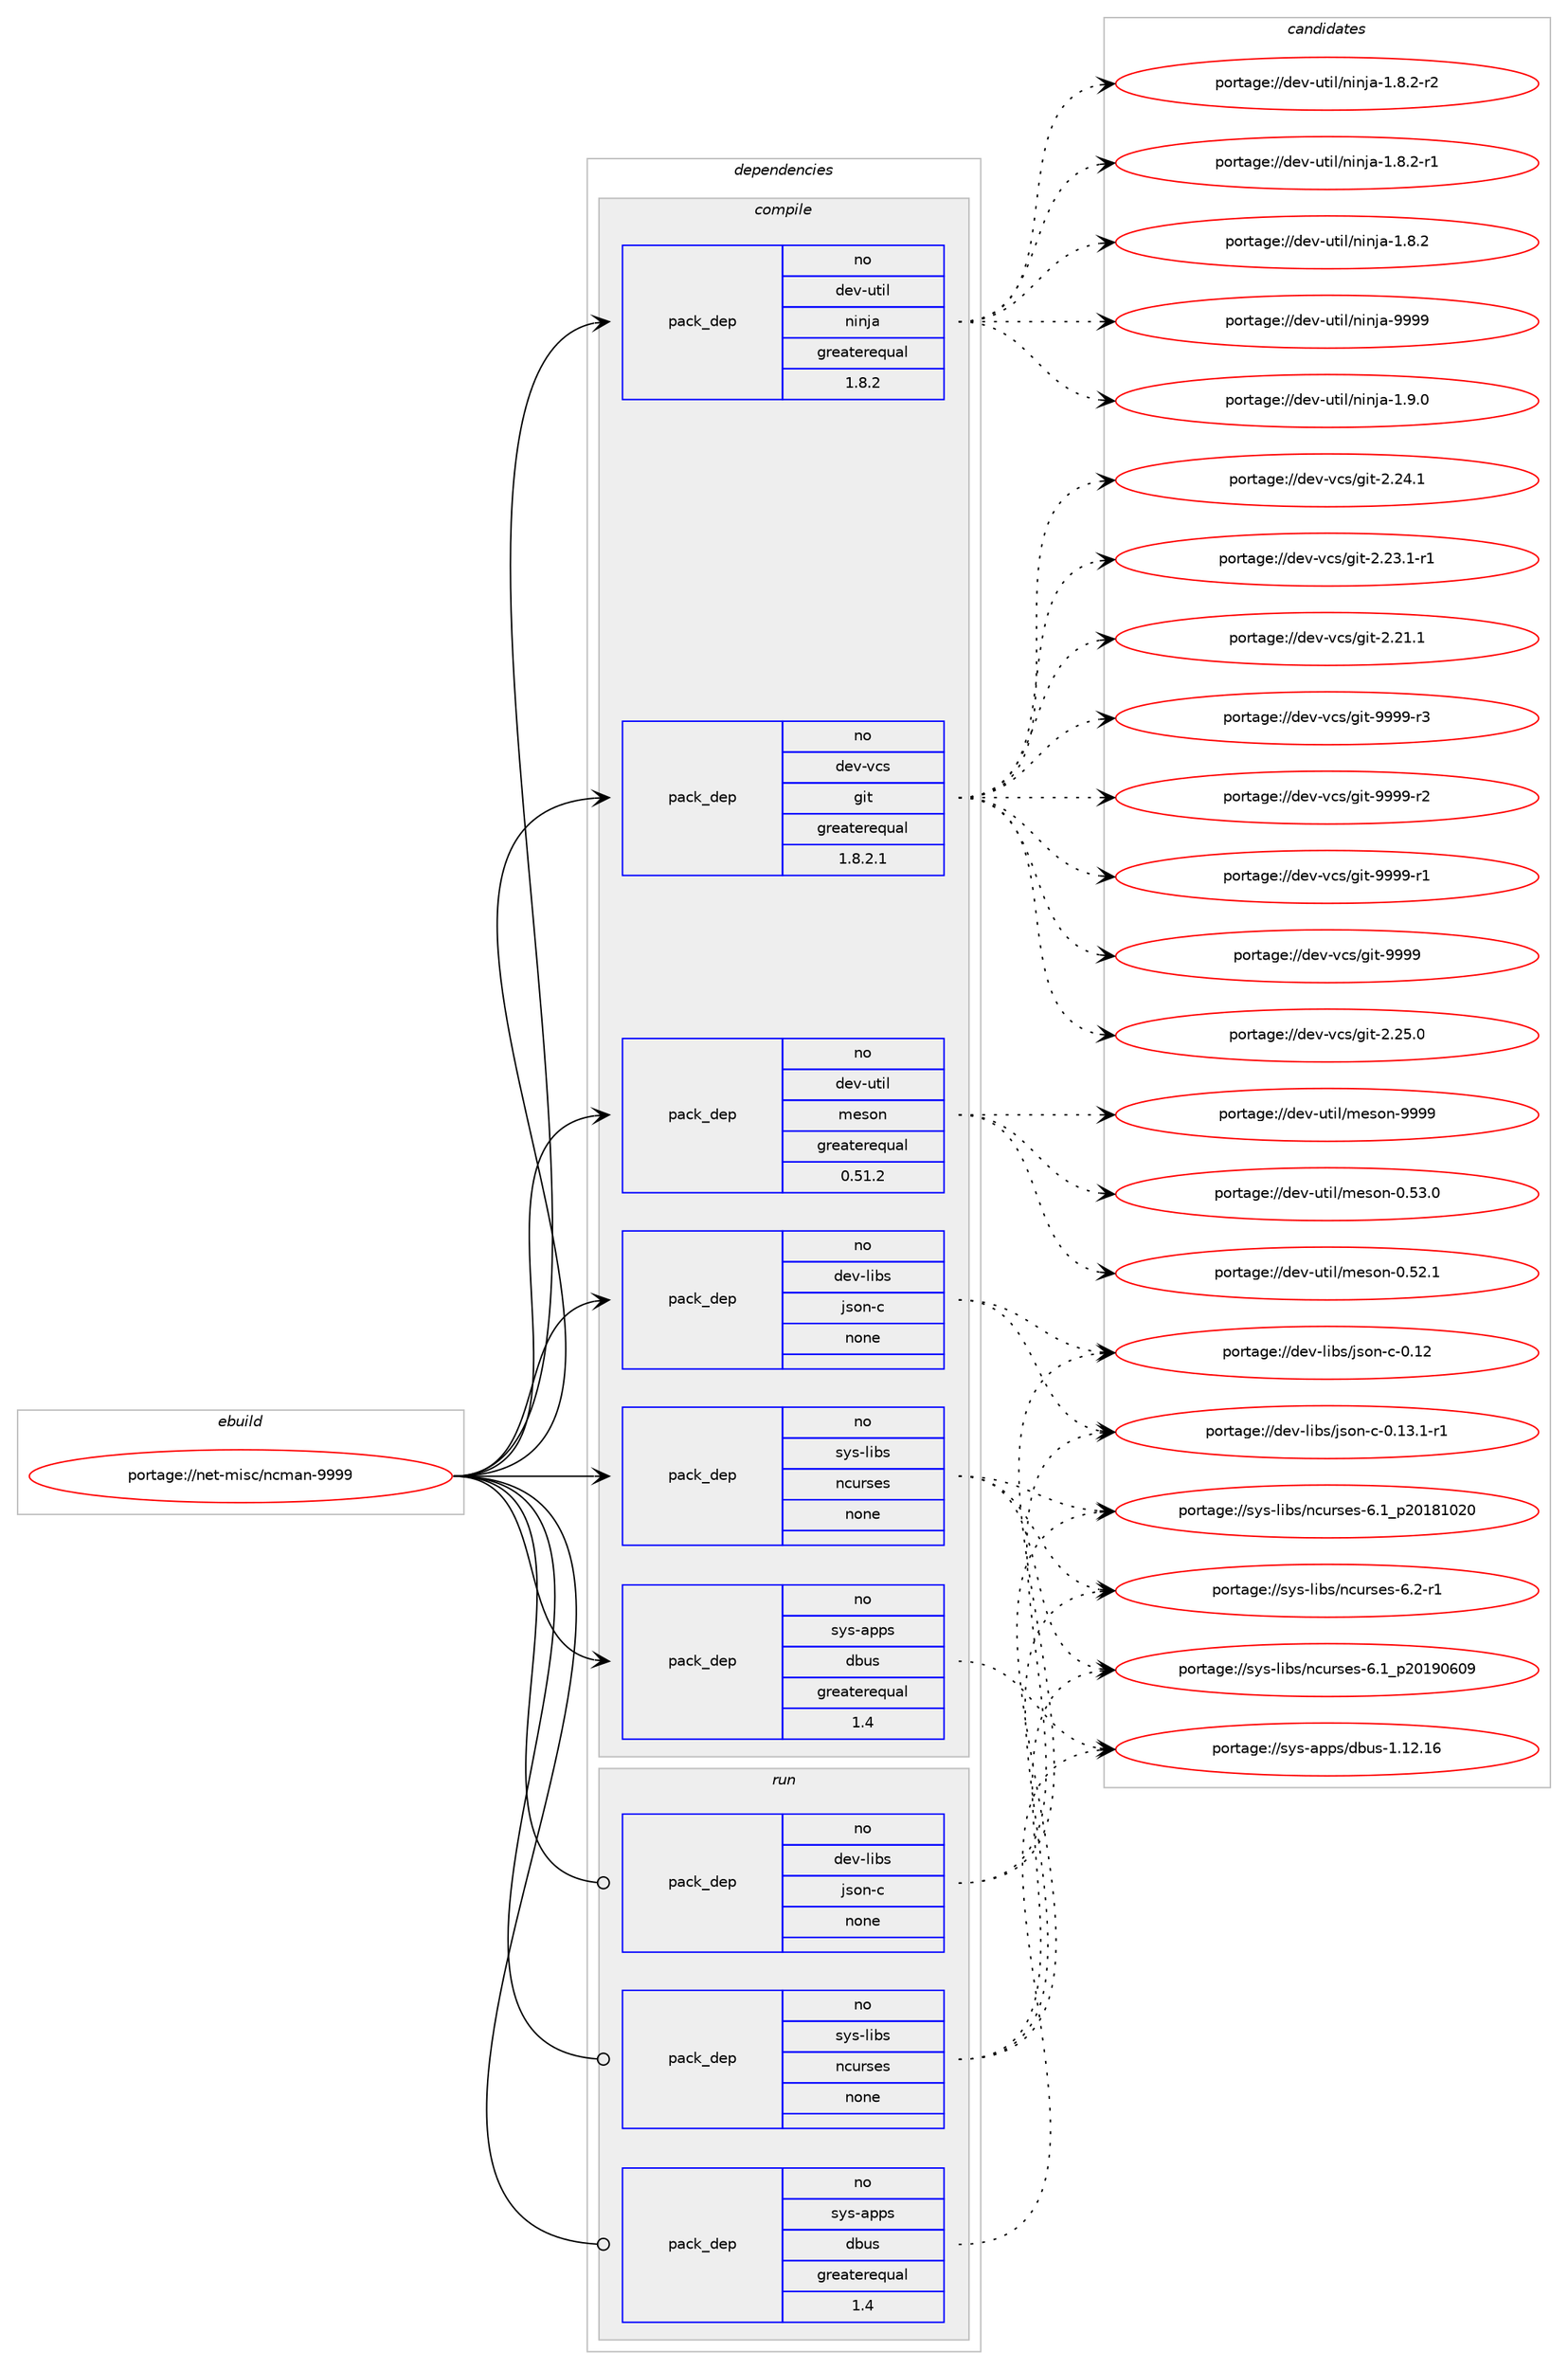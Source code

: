 digraph prolog {

# *************
# Graph options
# *************

newrank=true;
concentrate=true;
compound=true;
graph [rankdir=LR,fontname=Helvetica,fontsize=10,ranksep=1.5];#, ranksep=2.5, nodesep=0.2];
edge  [arrowhead=vee];
node  [fontname=Helvetica,fontsize=10];

# **********
# The ebuild
# **********

subgraph cluster_leftcol {
color=gray;
rank=same;
label=<<i>ebuild</i>>;
id [label="portage://net-misc/ncman-9999", color=red, width=4, href="../net-misc/ncman-9999.svg"];
}

# ****************
# The dependencies
# ****************

subgraph cluster_midcol {
color=gray;
label=<<i>dependencies</i>>;
subgraph cluster_compile {
fillcolor="#eeeeee";
style=filled;
label=<<i>compile</i>>;
subgraph pack99978 {
dependency128740 [label=<<TABLE BORDER="0" CELLBORDER="1" CELLSPACING="0" CELLPADDING="4" WIDTH="220"><TR><TD ROWSPAN="6" CELLPADDING="30">pack_dep</TD></TR><TR><TD WIDTH="110">no</TD></TR><TR><TD>dev-libs</TD></TR><TR><TD>json-c</TD></TR><TR><TD>none</TD></TR><TR><TD></TD></TR></TABLE>>, shape=none, color=blue];
}
id:e -> dependency128740:w [weight=20,style="solid",arrowhead="vee"];
subgraph pack99979 {
dependency128741 [label=<<TABLE BORDER="0" CELLBORDER="1" CELLSPACING="0" CELLPADDING="4" WIDTH="220"><TR><TD ROWSPAN="6" CELLPADDING="30">pack_dep</TD></TR><TR><TD WIDTH="110">no</TD></TR><TR><TD>dev-util</TD></TR><TR><TD>meson</TD></TR><TR><TD>greaterequal</TD></TR><TR><TD>0.51.2</TD></TR></TABLE>>, shape=none, color=blue];
}
id:e -> dependency128741:w [weight=20,style="solid",arrowhead="vee"];
subgraph pack99980 {
dependency128742 [label=<<TABLE BORDER="0" CELLBORDER="1" CELLSPACING="0" CELLPADDING="4" WIDTH="220"><TR><TD ROWSPAN="6" CELLPADDING="30">pack_dep</TD></TR><TR><TD WIDTH="110">no</TD></TR><TR><TD>dev-util</TD></TR><TR><TD>ninja</TD></TR><TR><TD>greaterequal</TD></TR><TR><TD>1.8.2</TD></TR></TABLE>>, shape=none, color=blue];
}
id:e -> dependency128742:w [weight=20,style="solid",arrowhead="vee"];
subgraph pack99981 {
dependency128743 [label=<<TABLE BORDER="0" CELLBORDER="1" CELLSPACING="0" CELLPADDING="4" WIDTH="220"><TR><TD ROWSPAN="6" CELLPADDING="30">pack_dep</TD></TR><TR><TD WIDTH="110">no</TD></TR><TR><TD>dev-vcs</TD></TR><TR><TD>git</TD></TR><TR><TD>greaterequal</TD></TR><TR><TD>1.8.2.1</TD></TR></TABLE>>, shape=none, color=blue];
}
id:e -> dependency128743:w [weight=20,style="solid",arrowhead="vee"];
subgraph pack99982 {
dependency128744 [label=<<TABLE BORDER="0" CELLBORDER="1" CELLSPACING="0" CELLPADDING="4" WIDTH="220"><TR><TD ROWSPAN="6" CELLPADDING="30">pack_dep</TD></TR><TR><TD WIDTH="110">no</TD></TR><TR><TD>sys-apps</TD></TR><TR><TD>dbus</TD></TR><TR><TD>greaterequal</TD></TR><TR><TD>1.4</TD></TR></TABLE>>, shape=none, color=blue];
}
id:e -> dependency128744:w [weight=20,style="solid",arrowhead="vee"];
subgraph pack99983 {
dependency128745 [label=<<TABLE BORDER="0" CELLBORDER="1" CELLSPACING="0" CELLPADDING="4" WIDTH="220"><TR><TD ROWSPAN="6" CELLPADDING="30">pack_dep</TD></TR><TR><TD WIDTH="110">no</TD></TR><TR><TD>sys-libs</TD></TR><TR><TD>ncurses</TD></TR><TR><TD>none</TD></TR><TR><TD></TD></TR></TABLE>>, shape=none, color=blue];
}
id:e -> dependency128745:w [weight=20,style="solid",arrowhead="vee"];
}
subgraph cluster_compileandrun {
fillcolor="#eeeeee";
style=filled;
label=<<i>compile and run</i>>;
}
subgraph cluster_run {
fillcolor="#eeeeee";
style=filled;
label=<<i>run</i>>;
subgraph pack99984 {
dependency128746 [label=<<TABLE BORDER="0" CELLBORDER="1" CELLSPACING="0" CELLPADDING="4" WIDTH="220"><TR><TD ROWSPAN="6" CELLPADDING="30">pack_dep</TD></TR><TR><TD WIDTH="110">no</TD></TR><TR><TD>dev-libs</TD></TR><TR><TD>json-c</TD></TR><TR><TD>none</TD></TR><TR><TD></TD></TR></TABLE>>, shape=none, color=blue];
}
id:e -> dependency128746:w [weight=20,style="solid",arrowhead="odot"];
subgraph pack99985 {
dependency128747 [label=<<TABLE BORDER="0" CELLBORDER="1" CELLSPACING="0" CELLPADDING="4" WIDTH="220"><TR><TD ROWSPAN="6" CELLPADDING="30">pack_dep</TD></TR><TR><TD WIDTH="110">no</TD></TR><TR><TD>sys-apps</TD></TR><TR><TD>dbus</TD></TR><TR><TD>greaterequal</TD></TR><TR><TD>1.4</TD></TR></TABLE>>, shape=none, color=blue];
}
id:e -> dependency128747:w [weight=20,style="solid",arrowhead="odot"];
subgraph pack99986 {
dependency128748 [label=<<TABLE BORDER="0" CELLBORDER="1" CELLSPACING="0" CELLPADDING="4" WIDTH="220"><TR><TD ROWSPAN="6" CELLPADDING="30">pack_dep</TD></TR><TR><TD WIDTH="110">no</TD></TR><TR><TD>sys-libs</TD></TR><TR><TD>ncurses</TD></TR><TR><TD>none</TD></TR><TR><TD></TD></TR></TABLE>>, shape=none, color=blue];
}
id:e -> dependency128748:w [weight=20,style="solid",arrowhead="odot"];
}
}

# **************
# The candidates
# **************

subgraph cluster_choices {
rank=same;
color=gray;
label=<<i>candidates</i>>;

subgraph choice99978 {
color=black;
nodesep=1;
choice1001011184510810598115471061151111104599454846495146494511449 [label="portage://dev-libs/json-c-0.13.1-r1", color=red, width=4,href="../dev-libs/json-c-0.13.1-r1.svg"];
choice10010111845108105981154710611511111045994548464950 [label="portage://dev-libs/json-c-0.12", color=red, width=4,href="../dev-libs/json-c-0.12.svg"];
dependency128740:e -> choice1001011184510810598115471061151111104599454846495146494511449:w [style=dotted,weight="100"];
dependency128740:e -> choice10010111845108105981154710611511111045994548464950:w [style=dotted,weight="100"];
}
subgraph choice99979 {
color=black;
nodesep=1;
choice10010111845117116105108471091011151111104557575757 [label="portage://dev-util/meson-9999", color=red, width=4,href="../dev-util/meson-9999.svg"];
choice100101118451171161051084710910111511111045484653514648 [label="portage://dev-util/meson-0.53.0", color=red, width=4,href="../dev-util/meson-0.53.0.svg"];
choice100101118451171161051084710910111511111045484653504649 [label="portage://dev-util/meson-0.52.1", color=red, width=4,href="../dev-util/meson-0.52.1.svg"];
dependency128741:e -> choice10010111845117116105108471091011151111104557575757:w [style=dotted,weight="100"];
dependency128741:e -> choice100101118451171161051084710910111511111045484653514648:w [style=dotted,weight="100"];
dependency128741:e -> choice100101118451171161051084710910111511111045484653504649:w [style=dotted,weight="100"];
}
subgraph choice99980 {
color=black;
nodesep=1;
choice1001011184511711610510847110105110106974557575757 [label="portage://dev-util/ninja-9999", color=red, width=4,href="../dev-util/ninja-9999.svg"];
choice100101118451171161051084711010511010697454946574648 [label="portage://dev-util/ninja-1.9.0", color=red, width=4,href="../dev-util/ninja-1.9.0.svg"];
choice1001011184511711610510847110105110106974549465646504511450 [label="portage://dev-util/ninja-1.8.2-r2", color=red, width=4,href="../dev-util/ninja-1.8.2-r2.svg"];
choice1001011184511711610510847110105110106974549465646504511449 [label="portage://dev-util/ninja-1.8.2-r1", color=red, width=4,href="../dev-util/ninja-1.8.2-r1.svg"];
choice100101118451171161051084711010511010697454946564650 [label="portage://dev-util/ninja-1.8.2", color=red, width=4,href="../dev-util/ninja-1.8.2.svg"];
dependency128742:e -> choice1001011184511711610510847110105110106974557575757:w [style=dotted,weight="100"];
dependency128742:e -> choice100101118451171161051084711010511010697454946574648:w [style=dotted,weight="100"];
dependency128742:e -> choice1001011184511711610510847110105110106974549465646504511450:w [style=dotted,weight="100"];
dependency128742:e -> choice1001011184511711610510847110105110106974549465646504511449:w [style=dotted,weight="100"];
dependency128742:e -> choice100101118451171161051084711010511010697454946564650:w [style=dotted,weight="100"];
}
subgraph choice99981 {
color=black;
nodesep=1;
choice10010111845118991154710310511645575757574511451 [label="portage://dev-vcs/git-9999-r3", color=red, width=4,href="../dev-vcs/git-9999-r3.svg"];
choice10010111845118991154710310511645575757574511450 [label="portage://dev-vcs/git-9999-r2", color=red, width=4,href="../dev-vcs/git-9999-r2.svg"];
choice10010111845118991154710310511645575757574511449 [label="portage://dev-vcs/git-9999-r1", color=red, width=4,href="../dev-vcs/git-9999-r1.svg"];
choice1001011184511899115471031051164557575757 [label="portage://dev-vcs/git-9999", color=red, width=4,href="../dev-vcs/git-9999.svg"];
choice10010111845118991154710310511645504650534648 [label="portage://dev-vcs/git-2.25.0", color=red, width=4,href="../dev-vcs/git-2.25.0.svg"];
choice10010111845118991154710310511645504650524649 [label="portage://dev-vcs/git-2.24.1", color=red, width=4,href="../dev-vcs/git-2.24.1.svg"];
choice100101118451189911547103105116455046505146494511449 [label="portage://dev-vcs/git-2.23.1-r1", color=red, width=4,href="../dev-vcs/git-2.23.1-r1.svg"];
choice10010111845118991154710310511645504650494649 [label="portage://dev-vcs/git-2.21.1", color=red, width=4,href="../dev-vcs/git-2.21.1.svg"];
dependency128743:e -> choice10010111845118991154710310511645575757574511451:w [style=dotted,weight="100"];
dependency128743:e -> choice10010111845118991154710310511645575757574511450:w [style=dotted,weight="100"];
dependency128743:e -> choice10010111845118991154710310511645575757574511449:w [style=dotted,weight="100"];
dependency128743:e -> choice1001011184511899115471031051164557575757:w [style=dotted,weight="100"];
dependency128743:e -> choice10010111845118991154710310511645504650534648:w [style=dotted,weight="100"];
dependency128743:e -> choice10010111845118991154710310511645504650524649:w [style=dotted,weight="100"];
dependency128743:e -> choice100101118451189911547103105116455046505146494511449:w [style=dotted,weight="100"];
dependency128743:e -> choice10010111845118991154710310511645504650494649:w [style=dotted,weight="100"];
}
subgraph choice99982 {
color=black;
nodesep=1;
choice115121115459711211211547100981171154549464950464954 [label="portage://sys-apps/dbus-1.12.16", color=red, width=4,href="../sys-apps/dbus-1.12.16.svg"];
dependency128744:e -> choice115121115459711211211547100981171154549464950464954:w [style=dotted,weight="100"];
}
subgraph choice99983 {
color=black;
nodesep=1;
choice11512111545108105981154711099117114115101115455446504511449 [label="portage://sys-libs/ncurses-6.2-r1", color=red, width=4,href="../sys-libs/ncurses-6.2-r1.svg"];
choice1151211154510810598115471109911711411510111545544649951125048495748544857 [label="portage://sys-libs/ncurses-6.1_p20190609", color=red, width=4,href="../sys-libs/ncurses-6.1_p20190609.svg"];
choice1151211154510810598115471109911711411510111545544649951125048495649485048 [label="portage://sys-libs/ncurses-6.1_p20181020", color=red, width=4,href="../sys-libs/ncurses-6.1_p20181020.svg"];
dependency128745:e -> choice11512111545108105981154711099117114115101115455446504511449:w [style=dotted,weight="100"];
dependency128745:e -> choice1151211154510810598115471109911711411510111545544649951125048495748544857:w [style=dotted,weight="100"];
dependency128745:e -> choice1151211154510810598115471109911711411510111545544649951125048495649485048:w [style=dotted,weight="100"];
}
subgraph choice99984 {
color=black;
nodesep=1;
choice1001011184510810598115471061151111104599454846495146494511449 [label="portage://dev-libs/json-c-0.13.1-r1", color=red, width=4,href="../dev-libs/json-c-0.13.1-r1.svg"];
choice10010111845108105981154710611511111045994548464950 [label="portage://dev-libs/json-c-0.12", color=red, width=4,href="../dev-libs/json-c-0.12.svg"];
dependency128746:e -> choice1001011184510810598115471061151111104599454846495146494511449:w [style=dotted,weight="100"];
dependency128746:e -> choice10010111845108105981154710611511111045994548464950:w [style=dotted,weight="100"];
}
subgraph choice99985 {
color=black;
nodesep=1;
choice115121115459711211211547100981171154549464950464954 [label="portage://sys-apps/dbus-1.12.16", color=red, width=4,href="../sys-apps/dbus-1.12.16.svg"];
dependency128747:e -> choice115121115459711211211547100981171154549464950464954:w [style=dotted,weight="100"];
}
subgraph choice99986 {
color=black;
nodesep=1;
choice11512111545108105981154711099117114115101115455446504511449 [label="portage://sys-libs/ncurses-6.2-r1", color=red, width=4,href="../sys-libs/ncurses-6.2-r1.svg"];
choice1151211154510810598115471109911711411510111545544649951125048495748544857 [label="portage://sys-libs/ncurses-6.1_p20190609", color=red, width=4,href="../sys-libs/ncurses-6.1_p20190609.svg"];
choice1151211154510810598115471109911711411510111545544649951125048495649485048 [label="portage://sys-libs/ncurses-6.1_p20181020", color=red, width=4,href="../sys-libs/ncurses-6.1_p20181020.svg"];
dependency128748:e -> choice11512111545108105981154711099117114115101115455446504511449:w [style=dotted,weight="100"];
dependency128748:e -> choice1151211154510810598115471109911711411510111545544649951125048495748544857:w [style=dotted,weight="100"];
dependency128748:e -> choice1151211154510810598115471109911711411510111545544649951125048495649485048:w [style=dotted,weight="100"];
}
}

}
